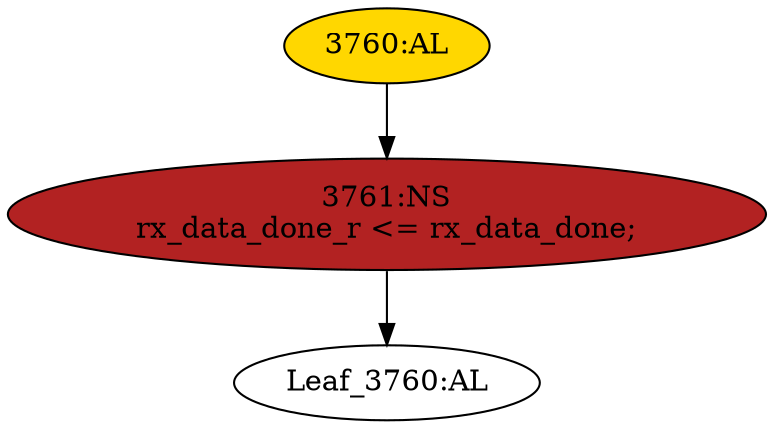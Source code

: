strict digraph "" {
	node [label="\N"];
	"Leaf_3760:AL"	 [def_var="['rx_data_done_r']",
		label="Leaf_3760:AL"];
	"3760:AL"	 [ast="<pyverilog.vparser.ast.Always object at 0x7f13b55d4ad0>",
		clk_sens=True,
		fillcolor=gold,
		label="3760:AL",
		sens="['clk']",
		statements="[]",
		style=filled,
		typ=Always,
		use_var="['rx_data_done']"];
	"3761:NS"	 [ast="<pyverilog.vparser.ast.NonblockingSubstitution object at 0x7f13b5568290>",
		fillcolor=firebrick,
		label="3761:NS
rx_data_done_r <= rx_data_done;",
		statements="[<pyverilog.vparser.ast.NonblockingSubstitution object at 0x7f13b5568290>]",
		style=filled,
		typ=NonblockingSubstitution];
	"3760:AL" -> "3761:NS"	 [cond="[]",
		lineno=None];
	"3761:NS" -> "Leaf_3760:AL"	 [cond="[]",
		lineno=None];
}
